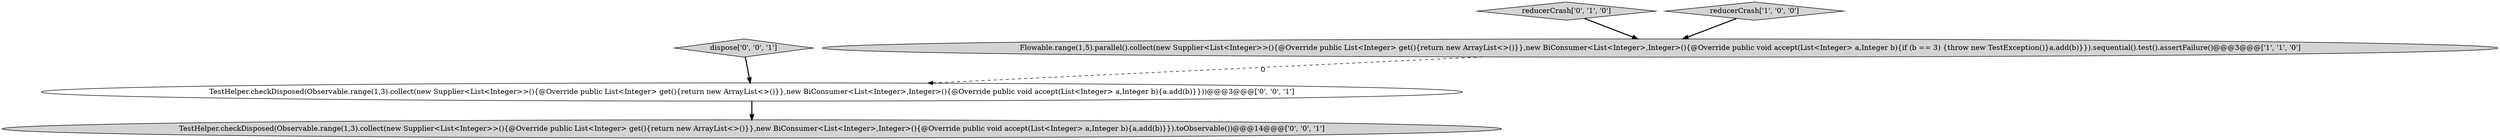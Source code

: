 digraph {
4 [style = filled, label = "dispose['0', '0', '1']", fillcolor = lightgray, shape = diamond image = "AAA0AAABBB3BBB"];
2 [style = filled, label = "reducerCrash['0', '1', '0']", fillcolor = lightgray, shape = diamond image = "AAA0AAABBB2BBB"];
0 [style = filled, label = "reducerCrash['1', '0', '0']", fillcolor = lightgray, shape = diamond image = "AAA0AAABBB1BBB"];
5 [style = filled, label = "TestHelper.checkDisposed(Observable.range(1,3).collect(new Supplier<List<Integer>>(){@Override public List<Integer> get(){return new ArrayList<>()}},new BiConsumer<List<Integer>,Integer>(){@Override public void accept(List<Integer> a,Integer b){a.add(b)}}))@@@3@@@['0', '0', '1']", fillcolor = white, shape = ellipse image = "AAA0AAABBB3BBB"];
1 [style = filled, label = "Flowable.range(1,5).parallel().collect(new Supplier<List<Integer>>(){@Override public List<Integer> get(){return new ArrayList<>()}},new BiConsumer<List<Integer>,Integer>(){@Override public void accept(List<Integer> a,Integer b){if (b == 3) {throw new TestException()}a.add(b)}}).sequential().test().assertFailure()@@@3@@@['1', '1', '0']", fillcolor = lightgray, shape = ellipse image = "AAA0AAABBB1BBB"];
3 [style = filled, label = "TestHelper.checkDisposed(Observable.range(1,3).collect(new Supplier<List<Integer>>(){@Override public List<Integer> get(){return new ArrayList<>()}},new BiConsumer<List<Integer>,Integer>(){@Override public void accept(List<Integer> a,Integer b){a.add(b)}}).toObservable())@@@14@@@['0', '0', '1']", fillcolor = lightgray, shape = ellipse image = "AAA0AAABBB3BBB"];
4->5 [style = bold, label=""];
1->5 [style = dashed, label="0"];
5->3 [style = bold, label=""];
2->1 [style = bold, label=""];
0->1 [style = bold, label=""];
}
